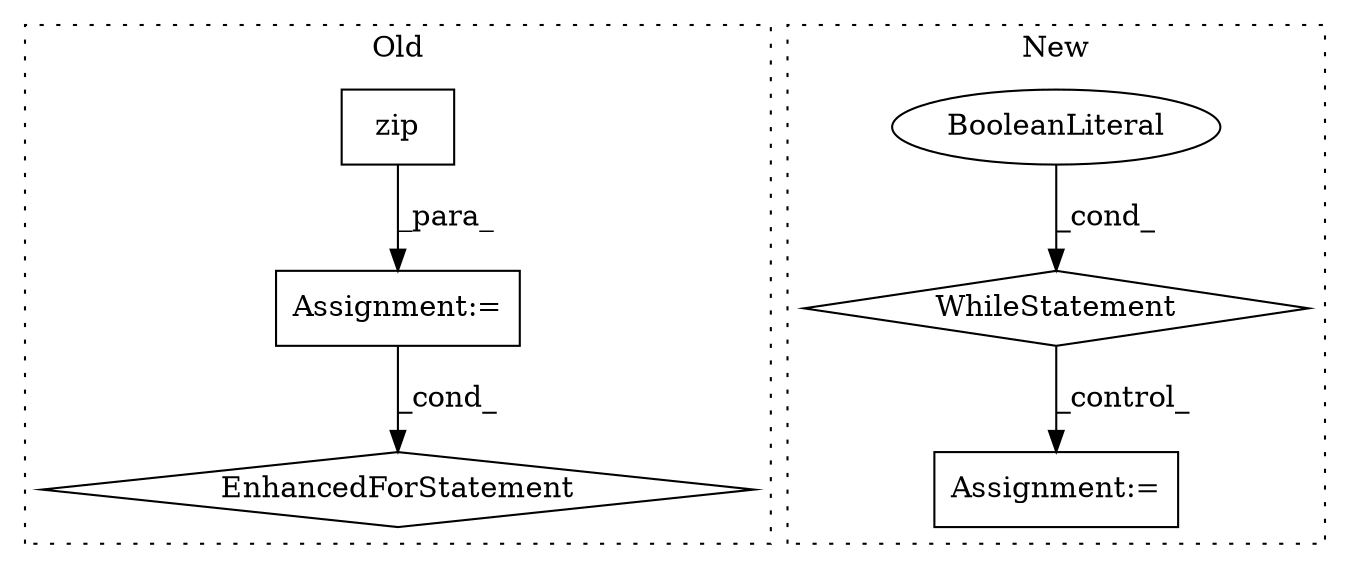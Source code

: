 digraph G {
subgraph cluster0 {
1 [label="zip" a="32" s="1722,1743" l="4,1" shape="box"];
3 [label="Assignment:=" a="7" s="1617,1744" l="95,2" shape="box"];
4 [label="EnhancedForStatement" a="70" s="1617,1744" l="95,2" shape="diamond"];
label = "Old";
style="dotted";
}
subgraph cluster1 {
2 [label="WhileStatement" a="61" s="950,961" l="7,2" shape="diamond"];
5 [label="Assignment:=" a="7" s="1021" l="1" shape="box"];
6 [label="BooleanLiteral" a="9" s="957" l="4" shape="ellipse"];
label = "New";
style="dotted";
}
1 -> 3 [label="_para_"];
2 -> 5 [label="_control_"];
3 -> 4 [label="_cond_"];
6 -> 2 [label="_cond_"];
}